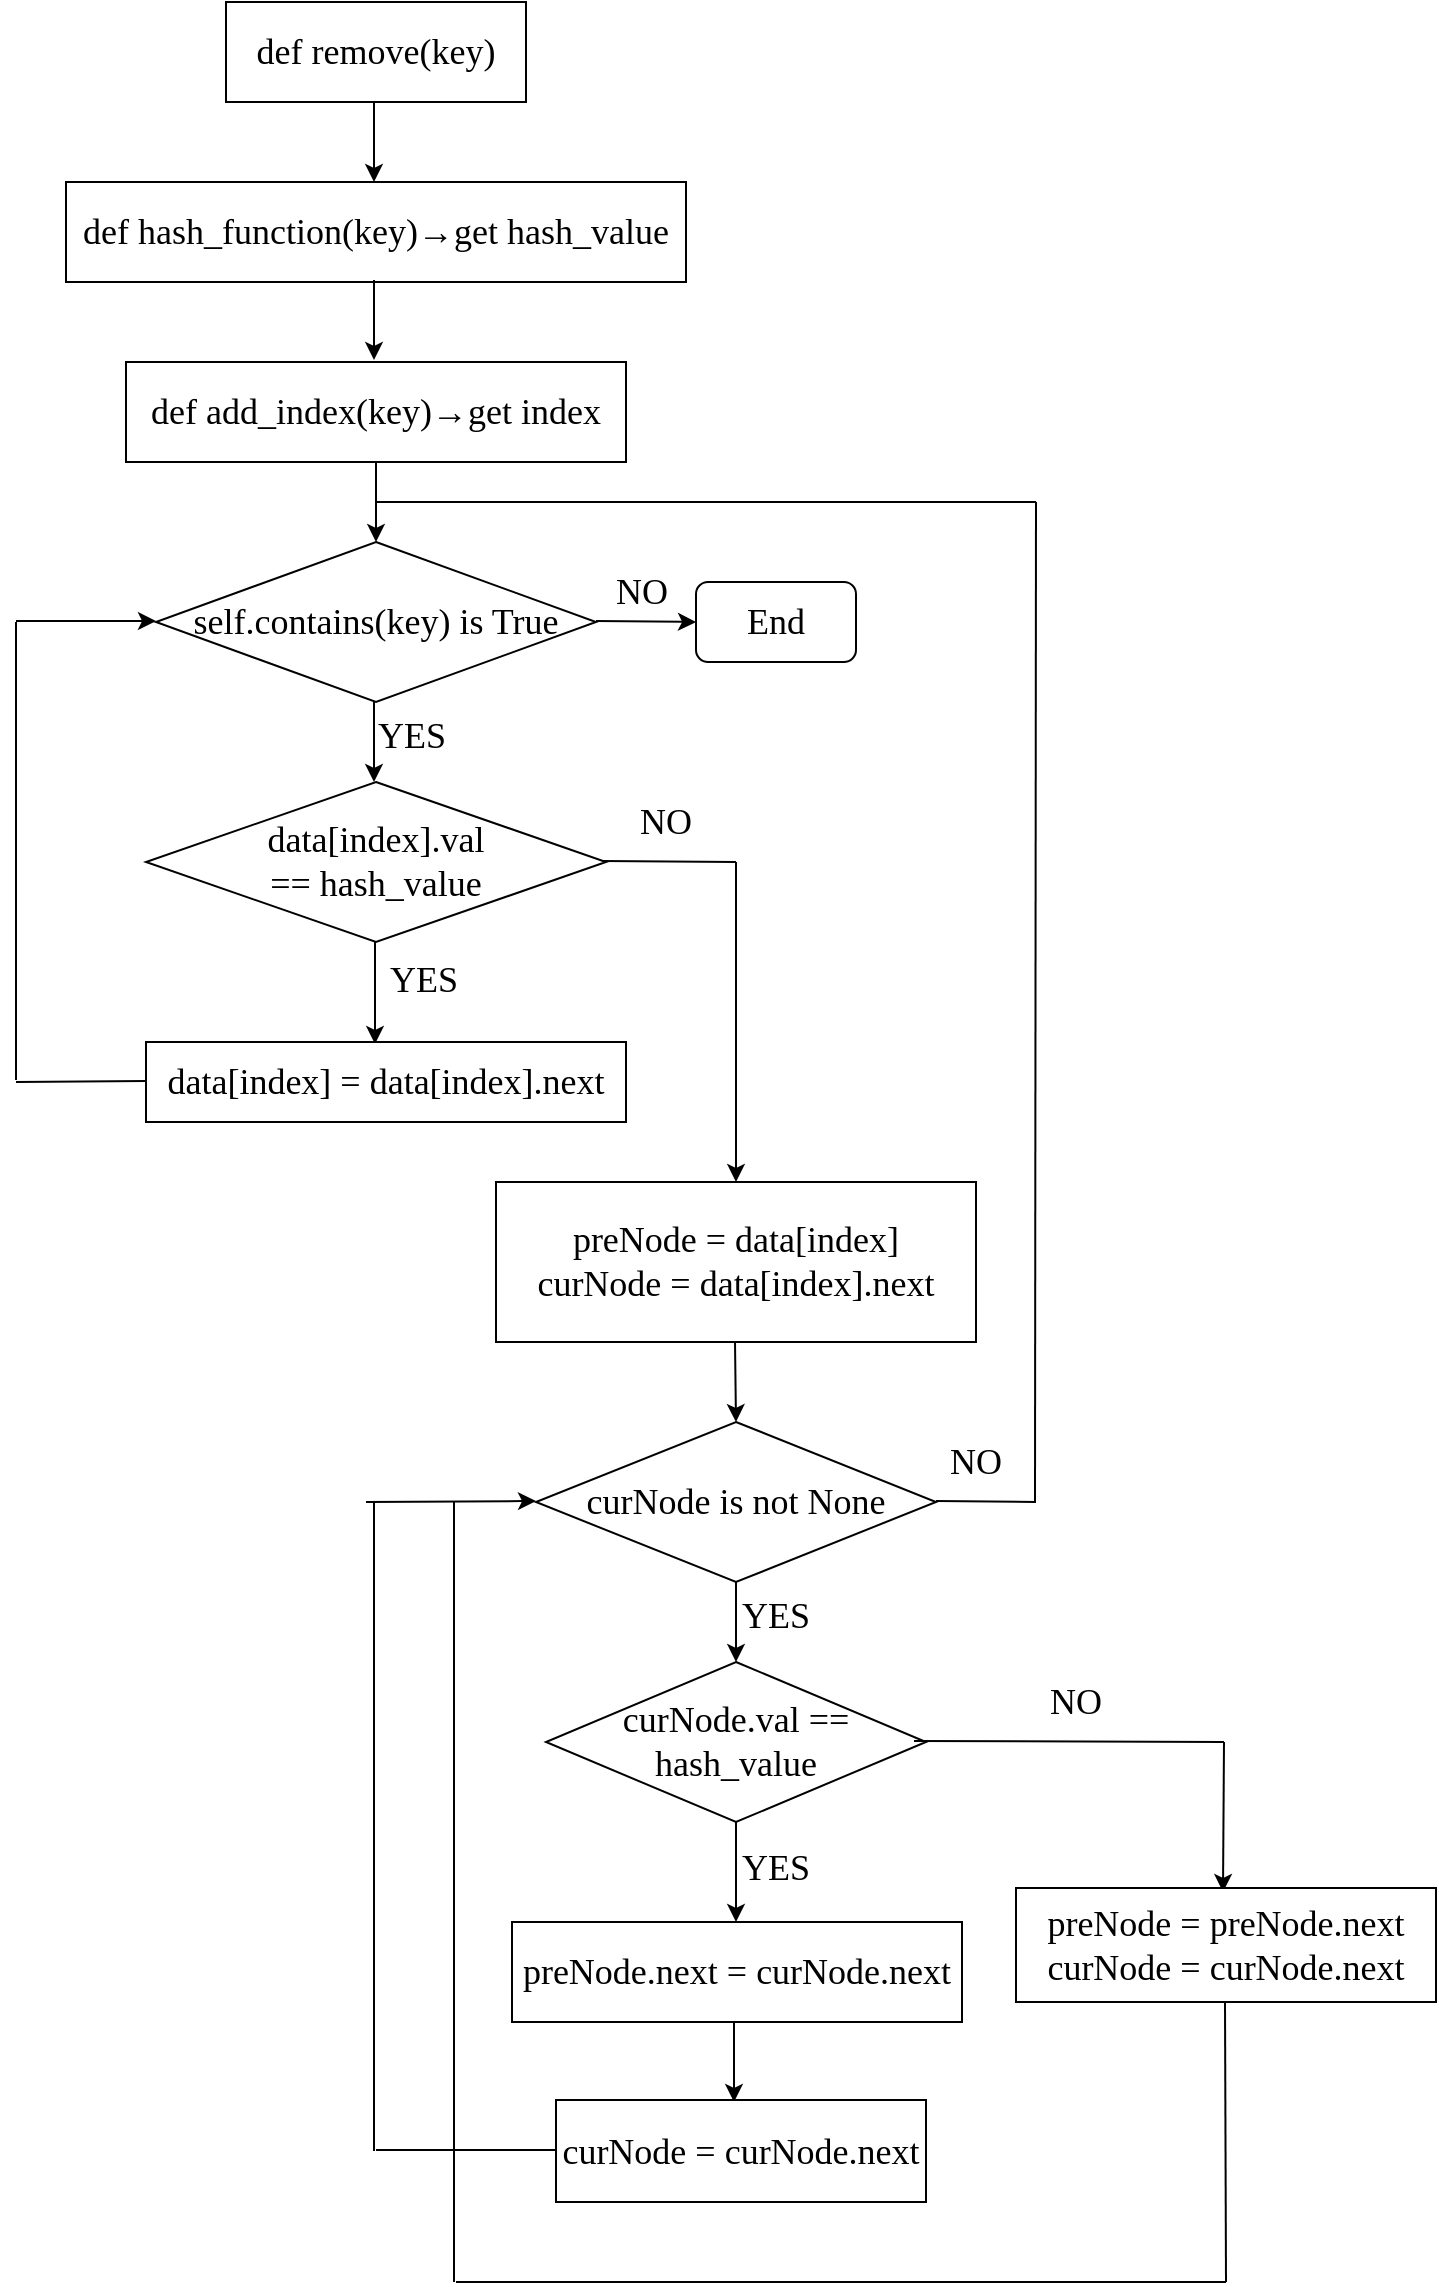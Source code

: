 <mxfile version="12.3.7" type="github" pages="1"><diagram id="3yYM5VvoIk84-J3rdhdG" name="Page-1"><mxGraphModel dx="1094" dy="436" grid="1" gridSize="10" guides="1" tooltips="1" connect="1" arrows="1" fold="1" page="1" pageScale="1" pageWidth="827" pageHeight="1169" math="0" shadow="0"><root><mxCell id="0"/><mxCell id="1" parent="0"/><mxCell id="sojIWE9PyN72zHqiHy8I-2" value="&lt;font style=&quot;font-size: 18px&quot; face=&quot;Times New Roman&quot;&gt;def remove(key)&lt;/font&gt;" style="rounded=0;whiteSpace=wrap;html=1;" vertex="1" parent="1"><mxGeometry x="305" y="60" width="150" height="50" as="geometry"/></mxCell><mxCell id="sojIWE9PyN72zHqiHy8I-3" value="&lt;font style=&quot;font-size: 18px&quot; face=&quot;Times New Roman&quot;&gt;def hash_function(key)→get hash_value&lt;/font&gt;" style="rounded=0;whiteSpace=wrap;html=1;" vertex="1" parent="1"><mxGeometry x="225" y="150" width="310" height="50" as="geometry"/></mxCell><mxCell id="sojIWE9PyN72zHqiHy8I-4" value="&lt;font style=&quot;font-size: 18px&quot; face=&quot;Times New Roman&quot;&gt;def add_index(key)→get index&lt;/font&gt;" style="rounded=0;whiteSpace=wrap;html=1;" vertex="1" parent="1"><mxGeometry x="255" y="240" width="250" height="50" as="geometry"/></mxCell><mxCell id="sojIWE9PyN72zHqiHy8I-5" value="" style="endArrow=classic;html=1;" edge="1" parent="1"><mxGeometry width="50" height="50" relative="1" as="geometry"><mxPoint x="379" y="110" as="sourcePoint"/><mxPoint x="379" y="150" as="targetPoint"/></mxGeometry></mxCell><mxCell id="sojIWE9PyN72zHqiHy8I-6" value="" style="endArrow=classic;html=1;" edge="1" parent="1"><mxGeometry width="50" height="50" relative="1" as="geometry"><mxPoint x="379" y="199" as="sourcePoint"/><mxPoint x="379" y="239" as="targetPoint"/></mxGeometry></mxCell><mxCell id="sojIWE9PyN72zHqiHy8I-8" value="" style="endArrow=classic;html=1;" edge="1" parent="1"><mxGeometry width="50" height="50" relative="1" as="geometry"><mxPoint x="380" y="290" as="sourcePoint"/><mxPoint x="380" y="330" as="targetPoint"/></mxGeometry></mxCell><mxCell id="sojIWE9PyN72zHqiHy8I-9" value="&lt;font face=&quot;Times New Roman&quot; style=&quot;font-size: 18px&quot;&gt;self.contains(key) is True&lt;/font&gt;" style="rhombus;whiteSpace=wrap;html=1;" vertex="1" parent="1"><mxGeometry x="270" y="330" width="220" height="80" as="geometry"/></mxCell><mxCell id="sojIWE9PyN72zHqiHy8I-13" value="" style="endArrow=classic;html=1;" edge="1" parent="1"><mxGeometry width="50" height="50" relative="1" as="geometry"><mxPoint x="379" y="410" as="sourcePoint"/><mxPoint x="379" y="450" as="targetPoint"/></mxGeometry></mxCell><mxCell id="sojIWE9PyN72zHqiHy8I-14" value="&lt;font style=&quot;font-size: 18px&quot; face=&quot;Times New Roman&quot;&gt;YES&lt;/font&gt;" style="text;html=1;strokeColor=none;fillColor=none;align=center;verticalAlign=middle;whiteSpace=wrap;rounded=0;" vertex="1" parent="1"><mxGeometry x="383" y="417" width="30" height="20" as="geometry"/></mxCell><mxCell id="sojIWE9PyN72zHqiHy8I-15" value="" style="endArrow=classic;html=1;" edge="1" parent="1"><mxGeometry width="50" height="50" relative="1" as="geometry"><mxPoint x="490" y="369.5" as="sourcePoint"/><mxPoint x="540" y="370" as="targetPoint"/></mxGeometry></mxCell><mxCell id="sojIWE9PyN72zHqiHy8I-18" value="&lt;font style=&quot;font-size: 18px&quot; face=&quot;Times New Roman&quot;&gt;NO&lt;/font&gt;" style="text;html=1;strokeColor=none;fillColor=none;align=center;verticalAlign=middle;whiteSpace=wrap;rounded=0;" vertex="1" parent="1"><mxGeometry x="493" y="345" width="40" height="20" as="geometry"/></mxCell><mxCell id="sojIWE9PyN72zHqiHy8I-19" value="&lt;font style=&quot;font-size: 18px&quot; face=&quot;Times New Roman&quot;&gt;End&lt;/font&gt;" style="rounded=1;whiteSpace=wrap;html=1;" vertex="1" parent="1"><mxGeometry x="540" y="350" width="80" height="40" as="geometry"/></mxCell><mxCell id="sojIWE9PyN72zHqiHy8I-20" value="&lt;font style=&quot;font-size: 18px&quot; face=&quot;Times New Roman&quot;&gt;data[index].val &lt;br&gt;== hash_value&lt;/font&gt;" style="rhombus;whiteSpace=wrap;html=1;" vertex="1" parent="1"><mxGeometry x="265" y="450" width="230" height="80" as="geometry"/></mxCell><mxCell id="sojIWE9PyN72zHqiHy8I-21" value="" style="endArrow=classic;html=1;" edge="1" parent="1"><mxGeometry width="50" height="50" relative="1" as="geometry"><mxPoint x="379.5" y="530" as="sourcePoint"/><mxPoint x="379.5" y="581" as="targetPoint"/></mxGeometry></mxCell><mxCell id="sojIWE9PyN72zHqiHy8I-22" value="&lt;font style=&quot;font-size: 18px&quot; face=&quot;Times New Roman&quot;&gt;YES&lt;/font&gt;" style="text;html=1;strokeColor=none;fillColor=none;align=center;verticalAlign=middle;whiteSpace=wrap;rounded=0;" vertex="1" parent="1"><mxGeometry x="389" y="539" width="30" height="20" as="geometry"/></mxCell><mxCell id="sojIWE9PyN72zHqiHy8I-23" value="&lt;font style=&quot;font-size: 18px&quot; face=&quot;Times New Roman&quot;&gt;data[index] = data[index].next&lt;/font&gt;" style="rounded=0;whiteSpace=wrap;html=1;" vertex="1" parent="1"><mxGeometry x="265" y="580" width="240" height="40" as="geometry"/></mxCell><mxCell id="sojIWE9PyN72zHqiHy8I-24" value="" style="endArrow=none;html=1;" edge="1" parent="1"><mxGeometry width="50" height="50" relative="1" as="geometry"><mxPoint x="200" y="600" as="sourcePoint"/><mxPoint x="265" y="599.5" as="targetPoint"/></mxGeometry></mxCell><mxCell id="sojIWE9PyN72zHqiHy8I-25" value="" style="endArrow=none;html=1;" edge="1" parent="1"><mxGeometry width="50" height="50" relative="1" as="geometry"><mxPoint x="200" y="599" as="sourcePoint"/><mxPoint x="200" y="370" as="targetPoint"/></mxGeometry></mxCell><mxCell id="sojIWE9PyN72zHqiHy8I-26" value="" style="endArrow=classic;html=1;" edge="1" parent="1"><mxGeometry width="50" height="50" relative="1" as="geometry"><mxPoint x="200" y="369.5" as="sourcePoint"/><mxPoint x="270" y="369.5" as="targetPoint"/><Array as="points"><mxPoint x="240" y="369.5"/></Array></mxGeometry></mxCell><mxCell id="sojIWE9PyN72zHqiHy8I-27" value="" style="endArrow=none;html=1;" edge="1" parent="1"><mxGeometry width="50" height="50" relative="1" as="geometry"><mxPoint x="493" y="489.5" as="sourcePoint"/><mxPoint x="560" y="490" as="targetPoint"/></mxGeometry></mxCell><mxCell id="sojIWE9PyN72zHqiHy8I-28" value="&lt;font style=&quot;font-size: 18px&quot; face=&quot;Times New Roman&quot;&gt;NO&lt;/font&gt;" style="text;html=1;strokeColor=none;fillColor=none;align=center;verticalAlign=middle;whiteSpace=wrap;rounded=0;" vertex="1" parent="1"><mxGeometry x="505" y="460" width="40" height="20" as="geometry"/></mxCell><mxCell id="sojIWE9PyN72zHqiHy8I-29" value="" style="endArrow=classic;html=1;" edge="1" parent="1"><mxGeometry width="50" height="50" relative="1" as="geometry"><mxPoint x="560" y="490" as="sourcePoint"/><mxPoint x="560" y="650" as="targetPoint"/></mxGeometry></mxCell><mxCell id="sojIWE9PyN72zHqiHy8I-30" value="&lt;font style=&quot;font-size: 18px&quot; face=&quot;Times New Roman&quot;&gt;preNode = data[index]&lt;br&gt;curNode = data[index].next&lt;br&gt;&lt;/font&gt;" style="rounded=0;whiteSpace=wrap;html=1;" vertex="1" parent="1"><mxGeometry x="440" y="650" width="240" height="80" as="geometry"/></mxCell><mxCell id="sojIWE9PyN72zHqiHy8I-31" value="" style="endArrow=classic;html=1;" edge="1" parent="1"><mxGeometry width="50" height="50" relative="1" as="geometry"><mxPoint x="559.5" y="730" as="sourcePoint"/><mxPoint x="560" y="770" as="targetPoint"/></mxGeometry></mxCell><mxCell id="sojIWE9PyN72zHqiHy8I-32" value="&lt;font style=&quot;font-size: 18px&quot; face=&quot;Times New Roman&quot;&gt;curNode is not None&lt;/font&gt;" style="rhombus;whiteSpace=wrap;html=1;" vertex="1" parent="1"><mxGeometry x="460" y="770" width="200" height="80" as="geometry"/></mxCell><mxCell id="sojIWE9PyN72zHqiHy8I-34" value="" style="endArrow=classic;html=1;" edge="1" parent="1"><mxGeometry width="50" height="50" relative="1" as="geometry"><mxPoint x="560" y="850" as="sourcePoint"/><mxPoint x="560" y="890" as="targetPoint"/></mxGeometry></mxCell><mxCell id="sojIWE9PyN72zHqiHy8I-35" value="&lt;font style=&quot;font-size: 18px&quot; face=&quot;Times New Roman&quot;&gt;YES&lt;/font&gt;" style="text;html=1;strokeColor=none;fillColor=none;align=center;verticalAlign=middle;whiteSpace=wrap;rounded=0;" vertex="1" parent="1"><mxGeometry x="560" y="857" width="40" height="20" as="geometry"/></mxCell><mxCell id="sojIWE9PyN72zHqiHy8I-37" value="&lt;font style=&quot;font-size: 18px&quot; face=&quot;Times New Roman&quot;&gt;curNode.val == hash_value&lt;/font&gt;" style="rhombus;whiteSpace=wrap;html=1;" vertex="1" parent="1"><mxGeometry x="465" y="890" width="190" height="80" as="geometry"/></mxCell><mxCell id="sojIWE9PyN72zHqiHy8I-38" value="" style="endArrow=classic;html=1;" edge="1" parent="1"><mxGeometry width="50" height="50" relative="1" as="geometry"><mxPoint x="560" y="970" as="sourcePoint"/><mxPoint x="560" y="1020" as="targetPoint"/></mxGeometry></mxCell><mxCell id="sojIWE9PyN72zHqiHy8I-39" value="&lt;font style=&quot;font-size: 18px&quot; face=&quot;Times New Roman&quot;&gt;YES&lt;/font&gt;" style="text;html=1;strokeColor=none;fillColor=none;align=center;verticalAlign=middle;whiteSpace=wrap;rounded=0;" vertex="1" parent="1"><mxGeometry x="560" y="983" width="40" height="20" as="geometry"/></mxCell><mxCell id="sojIWE9PyN72zHqiHy8I-40" value="&lt;font style=&quot;font-size: 18px&quot; face=&quot;Times New Roman&quot;&gt;preNode.next = curNode.next&lt;/font&gt;" style="rounded=0;whiteSpace=wrap;html=1;" vertex="1" parent="1"><mxGeometry x="448" y="1020" width="225" height="50" as="geometry"/></mxCell><mxCell id="sojIWE9PyN72zHqiHy8I-41" value="" style="endArrow=classic;html=1;" edge="1" parent="1"><mxGeometry width="50" height="50" relative="1" as="geometry"><mxPoint x="559" y="1070" as="sourcePoint"/><mxPoint x="559" y="1110" as="targetPoint"/></mxGeometry></mxCell><mxCell id="sojIWE9PyN72zHqiHy8I-42" value="&lt;font style=&quot;font-size: 18px&quot; face=&quot;Times New Roman&quot;&gt;curNode = curNode.next&lt;/font&gt;" style="rounded=0;whiteSpace=wrap;html=1;" vertex="1" parent="1"><mxGeometry x="470" y="1109" width="185" height="51" as="geometry"/></mxCell><mxCell id="sojIWE9PyN72zHqiHy8I-43" value="" style="endArrow=none;html=1;" edge="1" parent="1"><mxGeometry width="50" height="50" relative="1" as="geometry"><mxPoint x="380" y="1134" as="sourcePoint"/><mxPoint x="470" y="1134" as="targetPoint"/></mxGeometry></mxCell><mxCell id="sojIWE9PyN72zHqiHy8I-45" value="" style="endArrow=none;html=1;" edge="1" parent="1"><mxGeometry width="50" height="50" relative="1" as="geometry"><mxPoint x="379" y="1134.5" as="sourcePoint"/><mxPoint x="379" y="810" as="targetPoint"/></mxGeometry></mxCell><mxCell id="sojIWE9PyN72zHqiHy8I-46" value="" style="endArrow=classic;html=1;" edge="1" parent="1"><mxGeometry width="50" height="50" relative="1" as="geometry"><mxPoint x="375" y="810" as="sourcePoint"/><mxPoint x="460" y="809.5" as="targetPoint"/></mxGeometry></mxCell><mxCell id="sojIWE9PyN72zHqiHy8I-47" value="" style="endArrow=classic;html=1;" edge="1" parent="1"><mxGeometry width="50" height="50" relative="1" as="geometry"><mxPoint x="804" y="930" as="sourcePoint"/><mxPoint x="803.5" y="1005" as="targetPoint"/></mxGeometry></mxCell><mxCell id="sojIWE9PyN72zHqiHy8I-48" value="" style="endArrow=none;html=1;" edge="1" parent="1"><mxGeometry width="50" height="50" relative="1" as="geometry"><mxPoint x="649" y="929.5" as="sourcePoint"/><mxPoint x="804" y="930" as="targetPoint"/></mxGeometry></mxCell><mxCell id="sojIWE9PyN72zHqiHy8I-49" value="&lt;font style=&quot;font-size: 18px&quot; face=&quot;Times New Roman&quot;&gt;NO&lt;/font&gt;" style="text;html=1;strokeColor=none;fillColor=none;align=center;verticalAlign=middle;whiteSpace=wrap;rounded=0;" vertex="1" parent="1"><mxGeometry x="710" y="900" width="40" height="20" as="geometry"/></mxCell><mxCell id="sojIWE9PyN72zHqiHy8I-56" value="&lt;font style=&quot;font-size: 18px&quot; face=&quot;Times New Roman&quot;&gt;preNode = preNode.next&lt;br&gt;curNode = curNode.next&lt;/font&gt;" style="rounded=0;whiteSpace=wrap;html=1;" vertex="1" parent="1"><mxGeometry x="700" y="1003" width="210" height="57" as="geometry"/></mxCell><mxCell id="sojIWE9PyN72zHqiHy8I-57" value="" style="endArrow=none;html=1;" edge="1" parent="1"><mxGeometry width="50" height="50" relative="1" as="geometry"><mxPoint x="804.5" y="1060" as="sourcePoint"/><mxPoint x="805" y="1200" as="targetPoint"/></mxGeometry></mxCell><mxCell id="sojIWE9PyN72zHqiHy8I-58" value="" style="endArrow=none;html=1;" edge="1" parent="1"><mxGeometry width="50" height="50" relative="1" as="geometry"><mxPoint x="420" y="1200" as="sourcePoint"/><mxPoint x="805" y="1200" as="targetPoint"/></mxGeometry></mxCell><mxCell id="sojIWE9PyN72zHqiHy8I-59" value="" style="endArrow=none;html=1;" edge="1" parent="1"><mxGeometry width="50" height="50" relative="1" as="geometry"><mxPoint x="419" y="1200" as="sourcePoint"/><mxPoint x="419" y="810" as="targetPoint"/></mxGeometry></mxCell><mxCell id="sojIWE9PyN72zHqiHy8I-61" value="" style="endArrow=none;html=1;" edge="1" parent="1"><mxGeometry width="50" height="50" relative="1" as="geometry"><mxPoint x="660" y="809.5" as="sourcePoint"/><mxPoint x="710" y="810" as="targetPoint"/><Array as="points"/></mxGeometry></mxCell><mxCell id="sojIWE9PyN72zHqiHy8I-62" value="&lt;font style=&quot;font-size: 18px&quot; face=&quot;Times New Roman&quot;&gt;NO&lt;/font&gt;" style="text;html=1;strokeColor=none;fillColor=none;align=center;verticalAlign=middle;whiteSpace=wrap;rounded=0;" vertex="1" parent="1"><mxGeometry x="660" y="780" width="40" height="20" as="geometry"/></mxCell><mxCell id="sojIWE9PyN72zHqiHy8I-63" value="" style="endArrow=none;html=1;" edge="1" parent="1"><mxGeometry width="50" height="50" relative="1" as="geometry"><mxPoint x="709.5" y="810" as="sourcePoint"/><mxPoint x="710" y="310" as="targetPoint"/></mxGeometry></mxCell><mxCell id="sojIWE9PyN72zHqiHy8I-64" value="" style="endArrow=none;html=1;" edge="1" parent="1"><mxGeometry width="50" height="50" relative="1" as="geometry"><mxPoint x="380" y="310" as="sourcePoint"/><mxPoint x="710" y="310" as="targetPoint"/></mxGeometry></mxCell></root></mxGraphModel></diagram></mxfile>